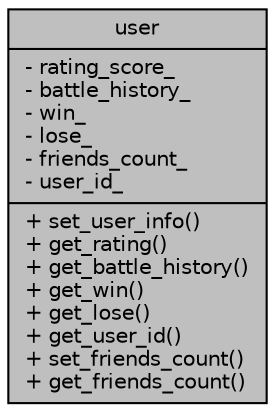 digraph "user"
{
  edge [fontname="Helvetica",fontsize="10",labelfontname="Helvetica",labelfontsize="10"];
  node [fontname="Helvetica",fontsize="10",shape=record];
  Node2 [label="{user\n|- rating_score_\l- battle_history_\l- win_\l- lose_\l- friends_count_\l- user_id_\l|+ set_user_info()\l+ get_rating()\l+ get_battle_history()\l+ get_win()\l+ get_lose()\l+ get_user_id()\l+ set_friends_count()\l+ get_friends_count()\l}",height=0.2,width=0.4,color="black", fillcolor="grey75", style="filled", fontcolor="black"];
}
